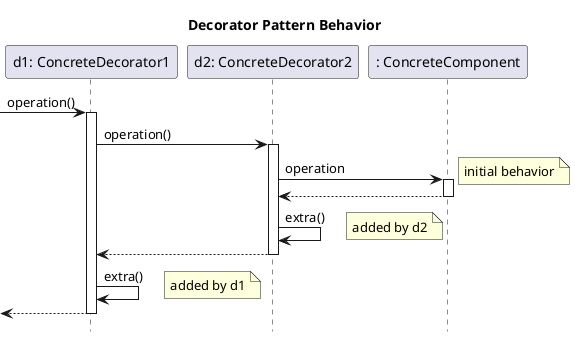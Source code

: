 @startuml

hide footbox
title Decorator Pattern Behavior

participant "d1: ConcreteDecorator1" as D1
participant "d2: ConcreteDecorator2" as D2
participant ": ConcreteComponent" as CD

[-> D1: operation()
activate D1
D1 -> D2: operation()
activate D2
D2 -> CD: operation
activate CD
note right: initial behavior
CD --> D2
deactivate CD
D2 -> D2: extra()
note right: added by d2
D2 --> D1
deactivate D2
D1 -> D1: extra()
note right: added by d1
[<-- D1
deactivate D1

@enduml
